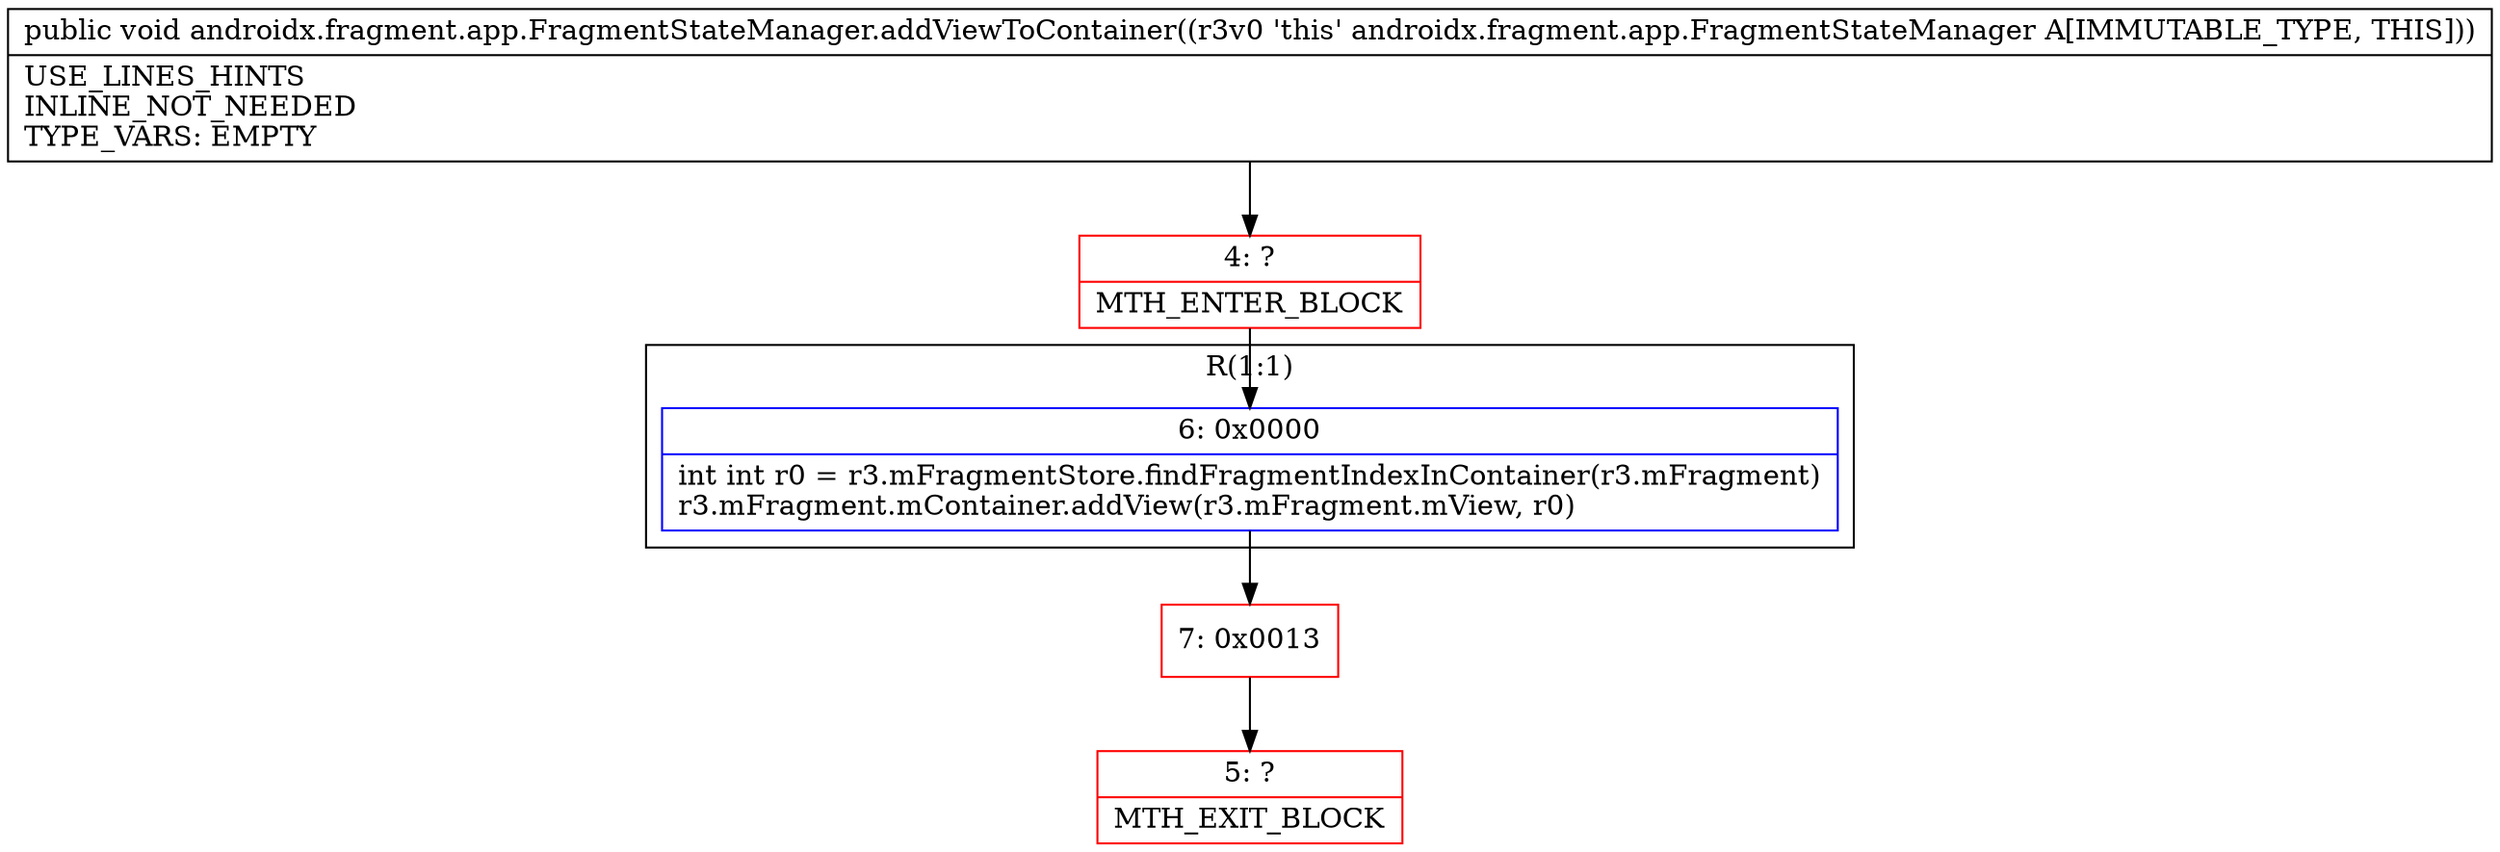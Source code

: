 digraph "CFG forandroidx.fragment.app.FragmentStateManager.addViewToContainer()V" {
subgraph cluster_Region_1215854884 {
label = "R(1:1)";
node [shape=record,color=blue];
Node_6 [shape=record,label="{6\:\ 0x0000|int int r0 = r3.mFragmentStore.findFragmentIndexInContainer(r3.mFragment)\lr3.mFragment.mContainer.addView(r3.mFragment.mView, r0)\l}"];
}
Node_4 [shape=record,color=red,label="{4\:\ ?|MTH_ENTER_BLOCK\l}"];
Node_7 [shape=record,color=red,label="{7\:\ 0x0013}"];
Node_5 [shape=record,color=red,label="{5\:\ ?|MTH_EXIT_BLOCK\l}"];
MethodNode[shape=record,label="{public void androidx.fragment.app.FragmentStateManager.addViewToContainer((r3v0 'this' androidx.fragment.app.FragmentStateManager A[IMMUTABLE_TYPE, THIS]))  | USE_LINES_HINTS\lINLINE_NOT_NEEDED\lTYPE_VARS: EMPTY\l}"];
MethodNode -> Node_4;Node_6 -> Node_7;
Node_4 -> Node_6;
Node_7 -> Node_5;
}

